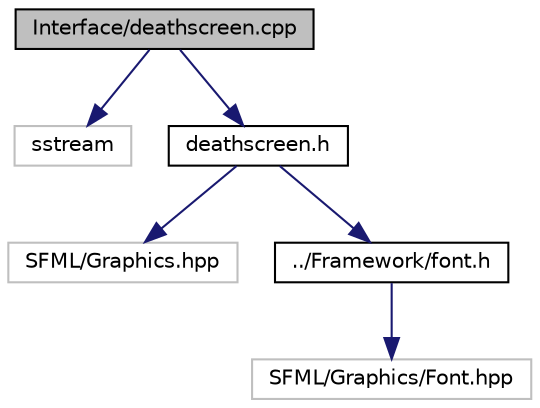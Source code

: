 digraph "Interface/deathscreen.cpp"
{
  edge [fontname="Helvetica",fontsize="10",labelfontname="Helvetica",labelfontsize="10"];
  node [fontname="Helvetica",fontsize="10",shape=record];
  Node1 [label="Interface/deathscreen.cpp",height=0.2,width=0.4,color="black", fillcolor="grey75", style="filled", fontcolor="black"];
  Node1 -> Node2 [color="midnightblue",fontsize="10",style="solid"];
  Node2 [label="sstream",height=0.2,width=0.4,color="grey75", fillcolor="white", style="filled"];
  Node1 -> Node3 [color="midnightblue",fontsize="10",style="solid"];
  Node3 [label="deathscreen.h",height=0.2,width=0.4,color="black", fillcolor="white", style="filled",URL="$deathscreen_8h.html"];
  Node3 -> Node4 [color="midnightblue",fontsize="10",style="solid"];
  Node4 [label="SFML/Graphics.hpp",height=0.2,width=0.4,color="grey75", fillcolor="white", style="filled"];
  Node3 -> Node5 [color="midnightblue",fontsize="10",style="solid"];
  Node5 [label="../Framework/font.h",height=0.2,width=0.4,color="black", fillcolor="white", style="filled",URL="$font_8h.html"];
  Node5 -> Node6 [color="midnightblue",fontsize="10",style="solid"];
  Node6 [label="SFML/Graphics/Font.hpp",height=0.2,width=0.4,color="grey75", fillcolor="white", style="filled"];
}
